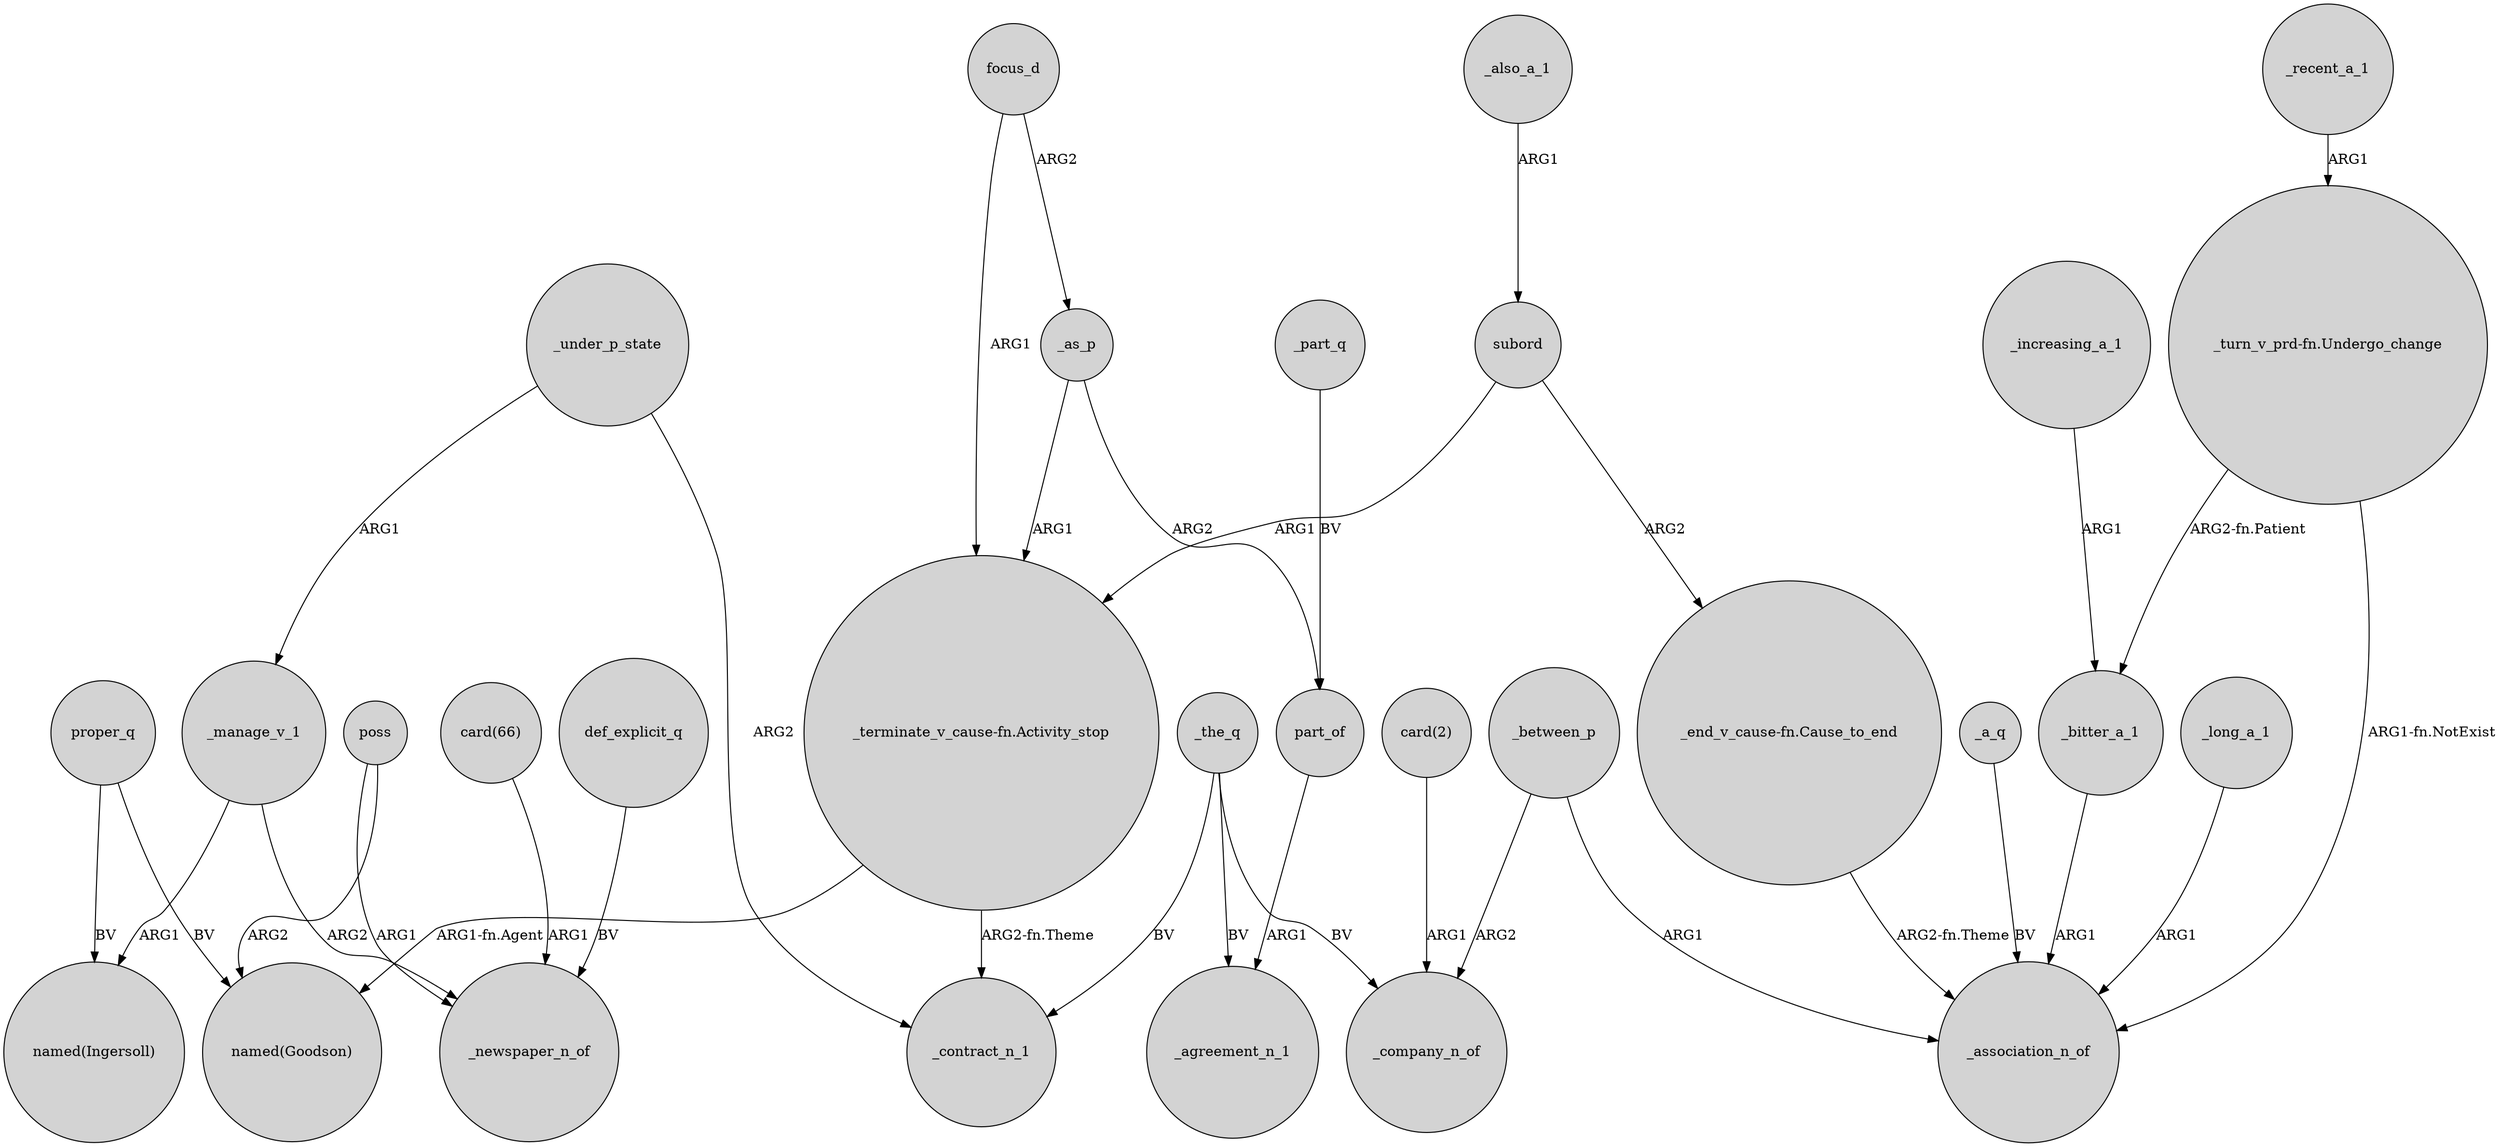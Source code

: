 digraph {
	node [shape=circle style=filled]
	poss -> "named(Goodson)" [label=ARG2]
	"_terminate_v_cause-fn.Activity_stop" -> "named(Goodson)" [label="ARG1-fn.Agent"]
	"_end_v_cause-fn.Cause_to_end" -> _association_n_of [label="ARG2-fn.Theme"]
	proper_q -> "named(Goodson)" [label=BV]
	_manage_v_1 -> "named(Ingersoll)" [label=ARG1]
	_bitter_a_1 -> _association_n_of [label=ARG1]
	_as_p -> part_of [label=ARG2]
	part_of -> _agreement_n_1 [label=ARG1]
	_a_q -> _association_n_of [label=BV]
	_recent_a_1 -> "_turn_v_prd-fn.Undergo_change" [label=ARG1]
	_as_p -> "_terminate_v_cause-fn.Activity_stop" [label=ARG1]
	focus_d -> _as_p [label=ARG2]
	_under_p_state -> _contract_n_1 [label=ARG2]
	_between_p -> _company_n_of [label=ARG2]
	subord -> "_terminate_v_cause-fn.Activity_stop" [label=ARG1]
	_part_q -> part_of [label=BV]
	_the_q -> _company_n_of [label=BV]
	proper_q -> "named(Ingersoll)" [label=BV]
	"_turn_v_prd-fn.Undergo_change" -> _bitter_a_1 [label="ARG2-fn.Patient"]
	"card(66)" -> _newspaper_n_of [label=ARG1]
	_the_q -> _contract_n_1 [label=BV]
	_the_q -> _agreement_n_1 [label=BV]
	def_explicit_q -> _newspaper_n_of [label=BV]
	subord -> "_end_v_cause-fn.Cause_to_end" [label=ARG2]
	_also_a_1 -> subord [label=ARG1]
	_between_p -> _association_n_of [label=ARG1]
	_under_p_state -> _manage_v_1 [label=ARG1]
	_manage_v_1 -> _newspaper_n_of [label=ARG2]
	"card(2)" -> _company_n_of [label=ARG1]
	"_turn_v_prd-fn.Undergo_change" -> _association_n_of [label="ARG1-fn.NotExist"]
	_increasing_a_1 -> _bitter_a_1 [label=ARG1]
	poss -> _newspaper_n_of [label=ARG1]
	_long_a_1 -> _association_n_of [label=ARG1]
	focus_d -> "_terminate_v_cause-fn.Activity_stop" [label=ARG1]
	"_terminate_v_cause-fn.Activity_stop" -> _contract_n_1 [label="ARG2-fn.Theme"]
}
